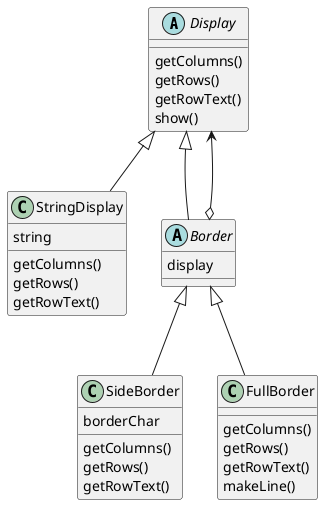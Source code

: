 @startuml
abstract class Display {
    getColumns()
    getRows()
    getRowText()
    show()
}
class StringDisplay {
    string
    getColumns()
    getRows()
    getRowText()
}
abstract class Border {
    display
}
class SideBorder {
    borderChar
    getColumns()
    getRows()
    getRowText()
}
class FullBorder {
    getColumns()
    getRows()
    getRowText()
    makeLine()
}
Display <|-- StringDisplay
Display <|-- Border
Border o--> Display
Border <|-- SideBorder
Border <|-- FullBorder
@enduml